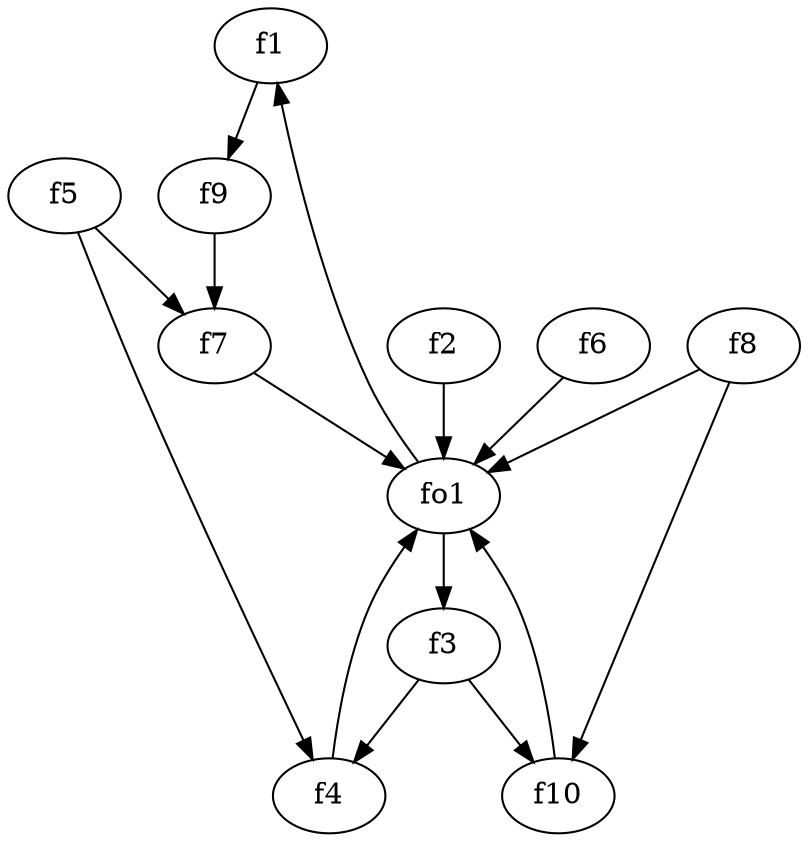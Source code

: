 strict digraph  {
f1;
f2;
f3;
f4;
f5;
f6;
f7;
f8;
f9;
f10;
fo1;
f1 -> f9  [weight=2];
f2 -> fo1  [weight=2];
f3 -> f10  [weight=2];
f3 -> f4  [weight=2];
f4 -> fo1  [weight=2];
f5 -> f7  [weight=2];
f5 -> f4  [weight=2];
f6 -> fo1  [weight=2];
f7 -> fo1  [weight=2];
f8 -> fo1  [weight=2];
f8 -> f10  [weight=2];
f9 -> f7  [weight=2];
f10 -> fo1  [weight=2];
fo1 -> f3  [weight=2];
fo1 -> f1  [weight=2];
}
